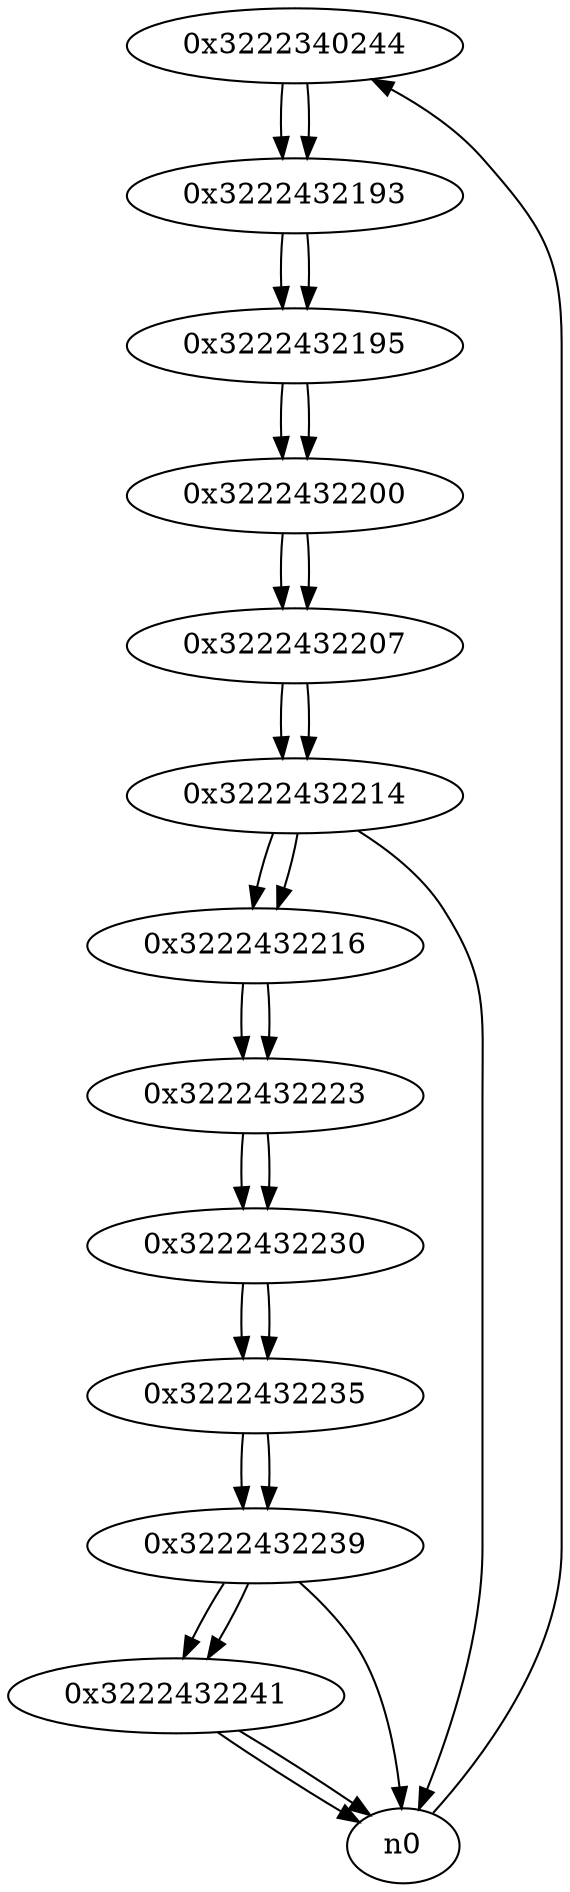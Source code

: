 digraph G{
/* nodes */
  n1 [label="0x3222340244"]
  n2 [label="0x3222432193"]
  n3 [label="0x3222432195"]
  n4 [label="0x3222432200"]
  n5 [label="0x3222432207"]
  n6 [label="0x3222432214"]
  n7 [label="0x3222432216"]
  n8 [label="0x3222432223"]
  n9 [label="0x3222432230"]
  n10 [label="0x3222432235"]
  n11 [label="0x3222432239"]
  n12 [label="0x3222432241"]
/* edges */
n1 -> n2;
n0 -> n1;
n2 -> n3;
n1 -> n2;
n3 -> n4;
n2 -> n3;
n4 -> n5;
n3 -> n4;
n5 -> n6;
n4 -> n5;
n6 -> n7;
n6 -> n0;
n5 -> n6;
n7 -> n8;
n6 -> n7;
n8 -> n9;
n7 -> n8;
n9 -> n10;
n8 -> n9;
n10 -> n11;
n9 -> n10;
n11 -> n12;
n11 -> n0;
n10 -> n11;
n12 -> n0;
n12 -> n0;
n11 -> n12;
}
